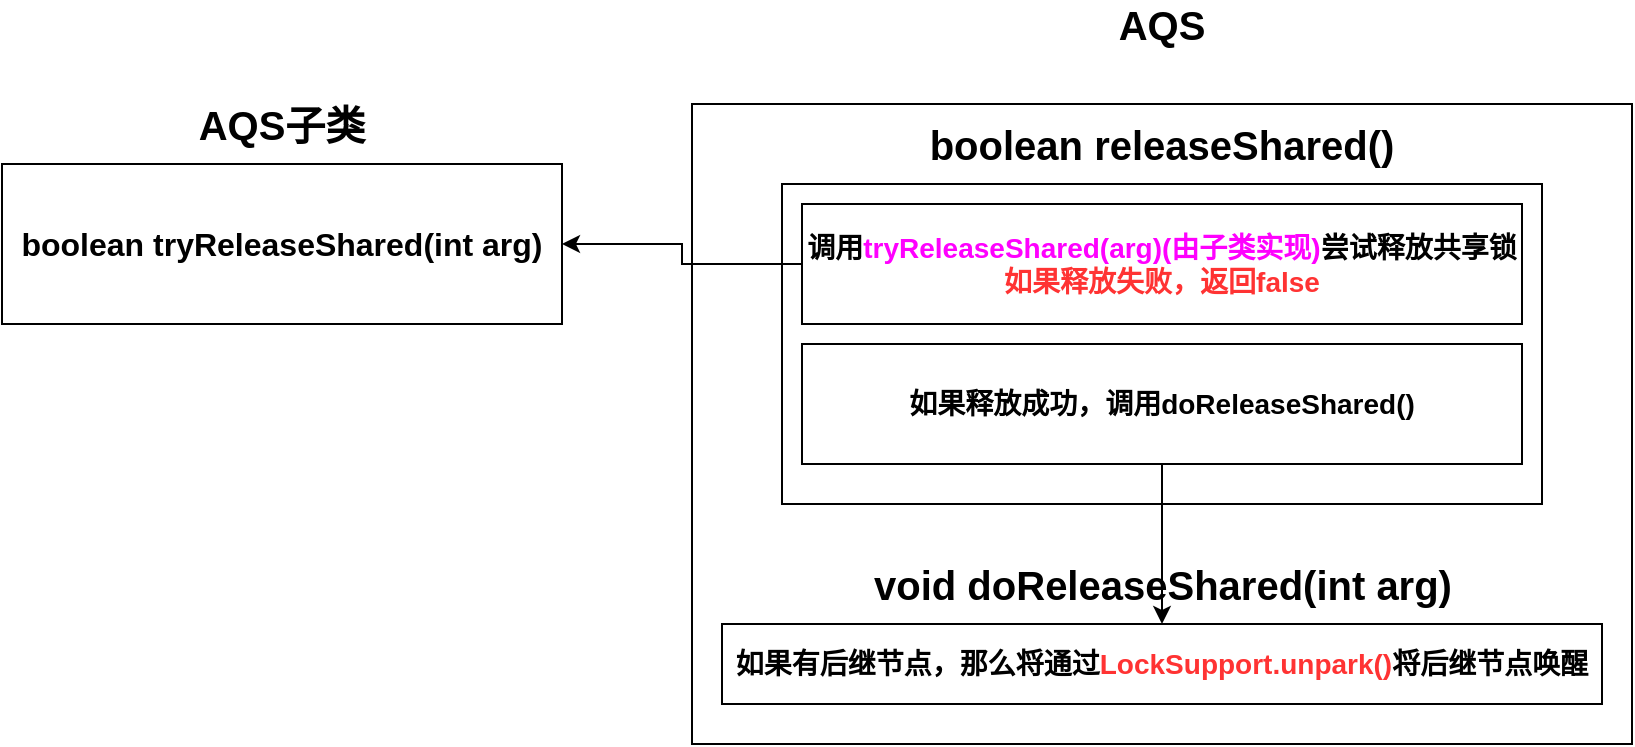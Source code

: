 <mxfile version="15.2.7" type="device"><diagram id="tzycvlbcWs0cKDBUCi4E" name="第 1 页"><mxGraphModel dx="1851" dy="592" grid="1" gridSize="10" guides="1" tooltips="1" connect="1" arrows="1" fold="1" page="1" pageScale="1" pageWidth="827" pageHeight="1169" math="0" shadow="0"><root><mxCell id="0"/><mxCell id="1" parent="0"/><mxCell id="bdRx-6sm4fIODVfRebKa-1" value="" style="rounded=0;whiteSpace=wrap;html=1;" parent="1" vertex="1"><mxGeometry x="145" y="130" width="470" height="320" as="geometry"/></mxCell><mxCell id="bdRx-6sm4fIODVfRebKa-2" value="&lt;b&gt;&lt;font style=&quot;font-size: 20px&quot;&gt;AQS&lt;/font&gt;&lt;/b&gt;" style="text;html=1;strokeColor=none;fillColor=none;align=center;verticalAlign=middle;whiteSpace=wrap;rounded=0;" parent="1" vertex="1"><mxGeometry x="360" y="80" width="40" height="20" as="geometry"/></mxCell><mxCell id="bdRx-6sm4fIODVfRebKa-3" value="" style="rounded=0;whiteSpace=wrap;html=1;" parent="1" vertex="1"><mxGeometry x="190" y="170" width="380" height="160" as="geometry"/></mxCell><mxCell id="bdRx-6sm4fIODVfRebKa-4" value="&lt;b&gt;&lt;font style=&quot;font-size: 20px&quot;&gt;boolean releaseShared()&lt;/font&gt;&lt;/b&gt;" style="text;html=1;strokeColor=none;fillColor=none;align=center;verticalAlign=middle;whiteSpace=wrap;rounded=0;" parent="1" vertex="1"><mxGeometry x="235" y="140" width="290" height="20" as="geometry"/></mxCell><mxCell id="bdRx-6sm4fIODVfRebKa-5" style="edgeStyle=orthogonalEdgeStyle;rounded=0;orthogonalLoop=1;jettySize=auto;html=1;exitX=0;exitY=0.5;exitDx=0;exitDy=0;entryX=1;entryY=0.5;entryDx=0;entryDy=0;" parent="1" source="bdRx-6sm4fIODVfRebKa-6" target="bdRx-6sm4fIODVfRebKa-7" edge="1"><mxGeometry relative="1" as="geometry"/></mxCell><mxCell id="bdRx-6sm4fIODVfRebKa-6" value="&lt;b style=&quot;font-size: 14px&quot;&gt;调用&lt;font color=&quot;#ff00ff&quot;&gt;tryReleaseShared(arg)(由子类实现)&lt;/font&gt;尝试释放共享锁&lt;br&gt;&lt;font color=&quot;#ff3333&quot;&gt;如果释放失败，返回false&lt;/font&gt;&lt;/b&gt;" style="rounded=0;whiteSpace=wrap;html=1;" parent="1" vertex="1"><mxGeometry x="200" y="180" width="360" height="60" as="geometry"/></mxCell><mxCell id="bdRx-6sm4fIODVfRebKa-7" value="&lt;b&gt;&lt;font style=&quot;font-size: 16px&quot;&gt;boolean tryReleaseShared(int arg)&lt;/font&gt;&lt;/b&gt;" style="rounded=0;whiteSpace=wrap;html=1;" parent="1" vertex="1"><mxGeometry x="-200" y="160" width="280" height="80" as="geometry"/></mxCell><mxCell id="bdRx-6sm4fIODVfRebKa-8" value="&lt;b&gt;&lt;font style=&quot;font-size: 20px&quot;&gt;AQS子类&lt;/font&gt;&lt;/b&gt;" style="text;html=1;strokeColor=none;fillColor=none;align=center;verticalAlign=middle;whiteSpace=wrap;rounded=0;" parent="1" vertex="1"><mxGeometry x="-120" y="130" width="120" height="20" as="geometry"/></mxCell><mxCell id="bdRx-6sm4fIODVfRebKa-9" style="edgeStyle=orthogonalEdgeStyle;rounded=0;orthogonalLoop=1;jettySize=auto;html=1;exitX=0.5;exitY=1;exitDx=0;exitDy=0;entryX=0.5;entryY=0;entryDx=0;entryDy=0;" parent="1" source="bdRx-6sm4fIODVfRebKa-10" target="bdRx-6sm4fIODVfRebKa-11" edge="1"><mxGeometry relative="1" as="geometry"/></mxCell><mxCell id="bdRx-6sm4fIODVfRebKa-10" value="&lt;span style=&quot;font-size: 14px&quot;&gt;&lt;b&gt;如果释放成功，调用doReleaseShared()&lt;/b&gt;&lt;/span&gt;" style="rounded=0;whiteSpace=wrap;html=1;" parent="1" vertex="1"><mxGeometry x="200" y="250" width="360" height="60" as="geometry"/></mxCell><mxCell id="bdRx-6sm4fIODVfRebKa-11" value="&lt;b style=&quot;font-size: 14px&quot;&gt;如果有后继节点，那么将通过&lt;font color=&quot;#ff3333&quot;&gt;LockSupport.unpark()&lt;/font&gt;将后继节点唤醒&lt;/b&gt;" style="rounded=0;whiteSpace=wrap;html=1;" parent="1" vertex="1"><mxGeometry x="160" y="390" width="440" height="40" as="geometry"/></mxCell><mxCell id="bdRx-6sm4fIODVfRebKa-12" value="&lt;b&gt;&lt;font style=&quot;font-size: 20px&quot;&gt;void doReleaseShared(int arg)&lt;/font&gt;&lt;/b&gt;" style="text;html=1;strokeColor=none;fillColor=none;align=center;verticalAlign=middle;whiteSpace=wrap;rounded=0;" parent="1" vertex="1"><mxGeometry x="212.5" y="360" width="335" height="20" as="geometry"/></mxCell></root></mxGraphModel></diagram></mxfile>